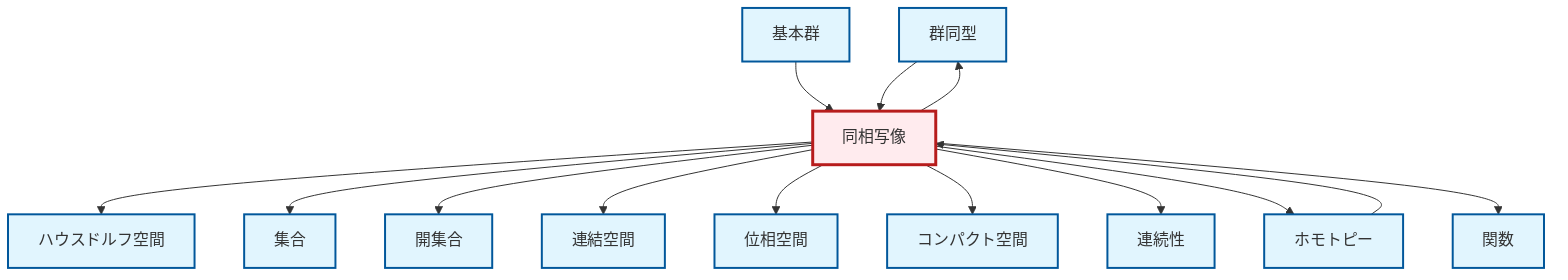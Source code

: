 graph TD
    classDef definition fill:#e1f5fe,stroke:#01579b,stroke-width:2px
    classDef theorem fill:#f3e5f5,stroke:#4a148c,stroke-width:2px
    classDef axiom fill:#fff3e0,stroke:#e65100,stroke-width:2px
    classDef example fill:#e8f5e9,stroke:#1b5e20,stroke-width:2px
    classDef current fill:#ffebee,stroke:#b71c1c,stroke-width:3px
    def-isomorphism["群同型"]:::definition
    def-continuity["連続性"]:::definition
    def-function["関数"]:::definition
    def-connected["連結空間"]:::definition
    def-compact["コンパクト空間"]:::definition
    def-open-set["開集合"]:::definition
    def-set["集合"]:::definition
    def-topological-space["位相空間"]:::definition
    def-fundamental-group["基本群"]:::definition
    def-homotopy["ホモトピー"]:::definition
    def-hausdorff["ハウスドルフ空間"]:::definition
    def-homeomorphism["同相写像"]:::definition
    def-homeomorphism --> def-isomorphism
    def-homeomorphism --> def-hausdorff
    def-fundamental-group --> def-homeomorphism
    def-homeomorphism --> def-set
    def-homeomorphism --> def-open-set
    def-homeomorphism --> def-connected
    def-isomorphism --> def-homeomorphism
    def-homeomorphism --> def-topological-space
    def-homeomorphism --> def-compact
    def-homeomorphism --> def-continuity
    def-homeomorphism --> def-homotopy
    def-homeomorphism --> def-function
    def-homotopy --> def-homeomorphism
    class def-homeomorphism current